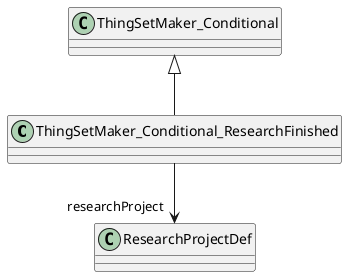 @startuml
class ThingSetMaker_Conditional_ResearchFinished {
}
ThingSetMaker_Conditional <|-- ThingSetMaker_Conditional_ResearchFinished
ThingSetMaker_Conditional_ResearchFinished --> "researchProject" ResearchProjectDef
@enduml
